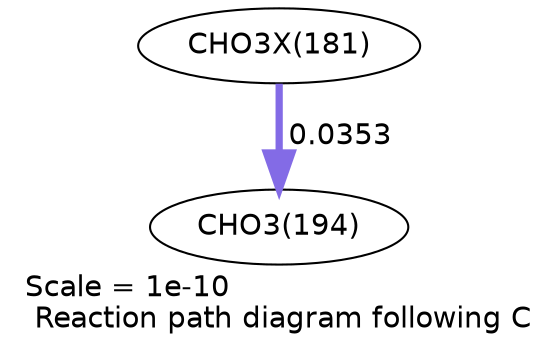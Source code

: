 digraph reaction_paths {
center=1;
s57 -> s29[fontname="Helvetica", penwidth=3.48, arrowsize=1.74, color="0.7, 0.535, 0.9"
, label=" 0.0353"];
s29 [ fontname="Helvetica", label="CHO3(194)"];
s57 [ fontname="Helvetica", label="CHO3X(181)"];
 label = "Scale = 1e-10\l Reaction path diagram following C";
 fontname = "Helvetica";
}
